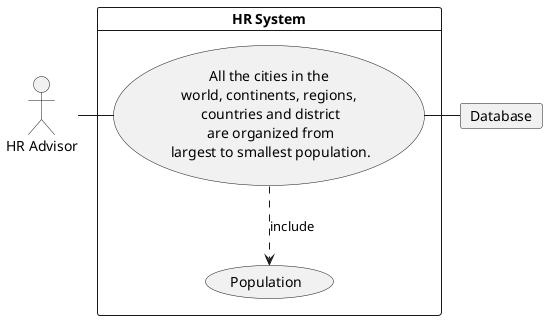 

@startuml

actor HR as "HR Advisor"

card Database

card "HR System" {
    usecase UC3 as "All the cities in the
    world, continents, regions,
     countries and district
     are organized from
     largest to smallest population.
    "

    usecase UCa as "Population"

    HR - UC3
    UC3 ..> UCa : include
    UC3 - Database
}

@enduml